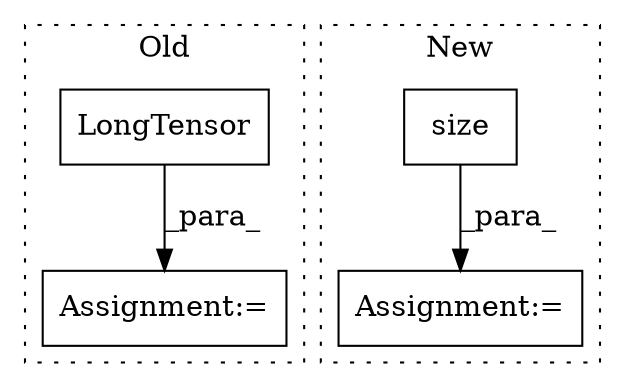 digraph G {
subgraph cluster0 {
1 [label="LongTensor" a="32" s="1684,1709" l="11,1" shape="box"];
3 [label="Assignment:=" a="7" s="1806" l="1" shape="box"];
label = "Old";
style="dotted";
}
subgraph cluster1 {
2 [label="size" a="32" s="1614,1620" l="5,1" shape="box"];
4 [label="Assignment:=" a="7" s="1659" l="1" shape="box"];
label = "New";
style="dotted";
}
1 -> 3 [label="_para_"];
2 -> 4 [label="_para_"];
}